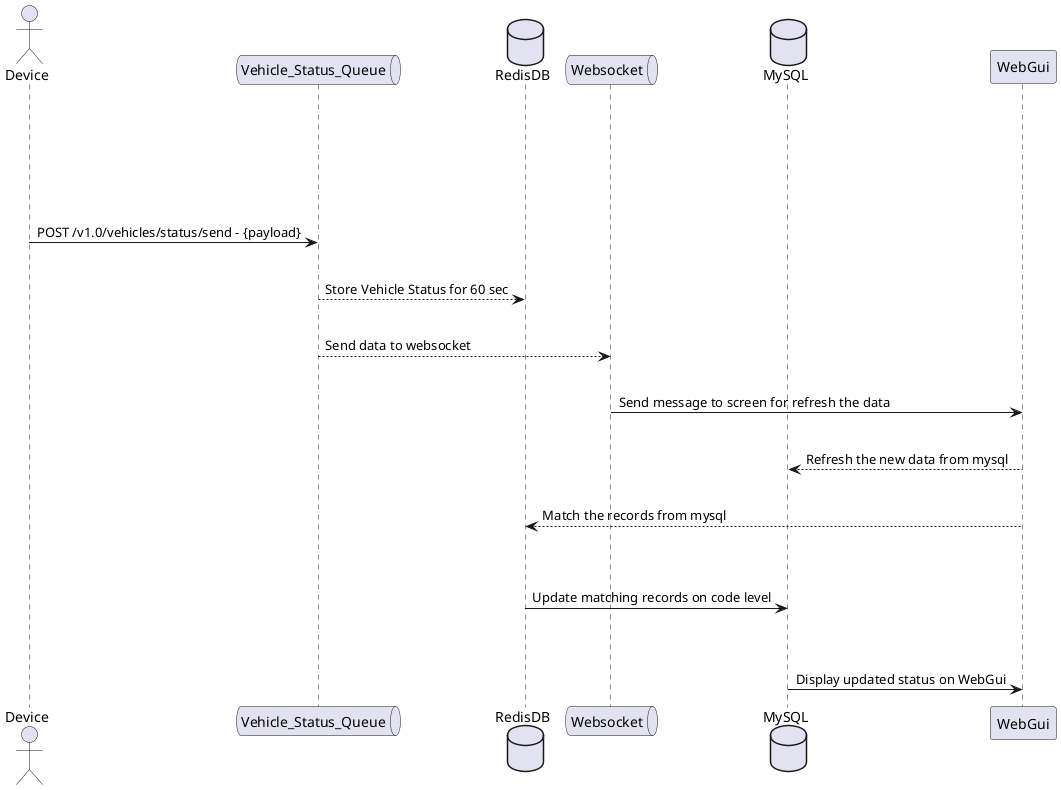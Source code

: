 @startuml

actor Device
|||
queue Vehicle_Status_Queue
|||
database RedisDB
|||
queue Websocket
|||
database MySQL
|||
participant WebGui



Device -> Vehicle_Status_Queue: POST /v1.0/vehicles/status/send - {payload}
|||
Vehicle_Status_Queue --> RedisDB : Store Vehicle Status for 60 sec
|||
Vehicle_Status_Queue --> Websocket : Send data to websocket
|||
Websocket -> WebGui : Send message to screen for refresh the data
|||
WebGui --> MySQL : Refresh the new data from mysql
|||
WebGui --> RedisDB : Match the records from mysql
|||
|||
RedisDB -> MySQL: Update matching records on code level
|||
|||
MySQL -> WebGui: Display updated status on WebGui


@enduml